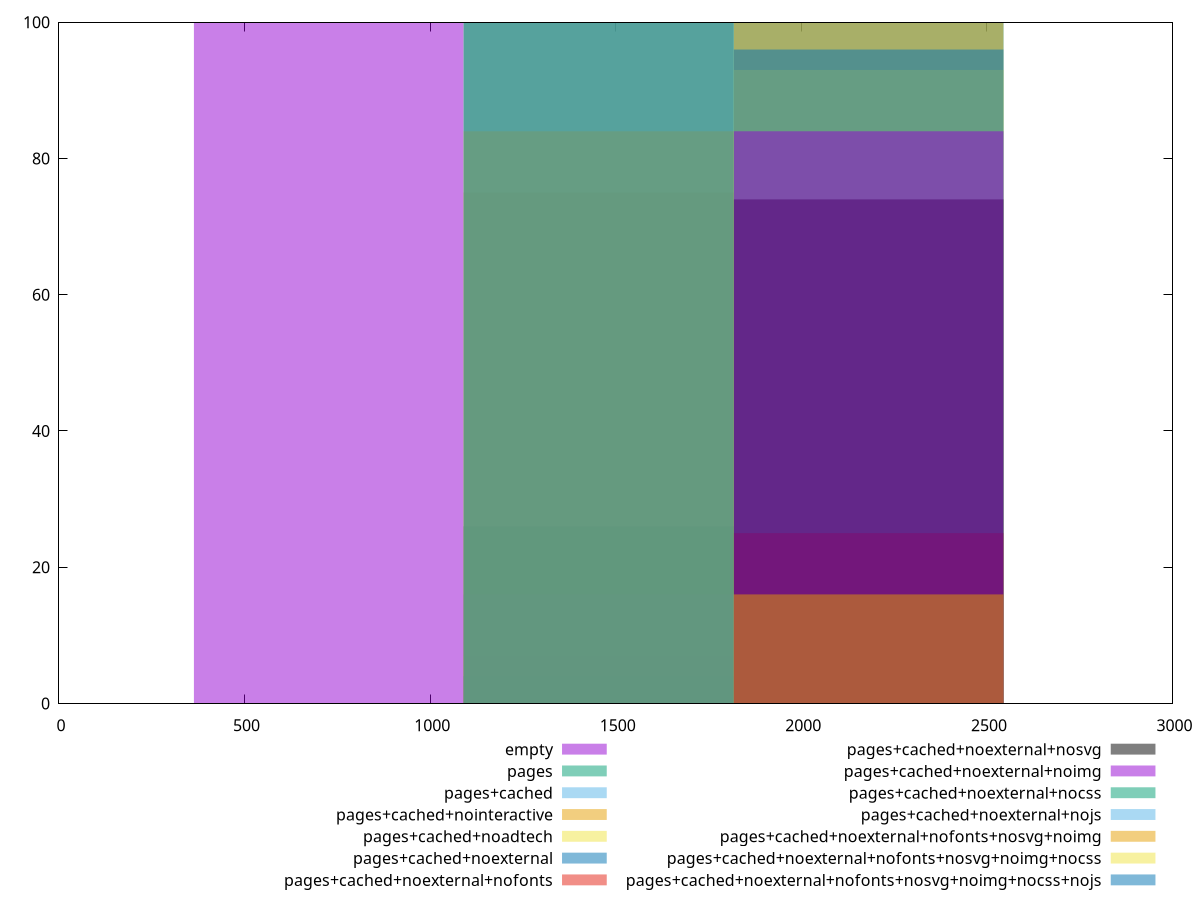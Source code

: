 reset
set terminal svg size 640, 620 enhanced background rgb 'white'
set output "reprap/first-contentful-paint/comparison/histogram/all_raw.svg"

$empty <<EOF
726.9869897720046 100
EOF

$pages <<EOF
2180.9609693160137 100
EOF

$pagesCached <<EOF
2180.9609693160137 100
EOF

$pagesCachedNointeractive <<EOF
2180.9609693160137 100
EOF

$pagesCachedNoadtech <<EOF
2180.9609693160137 93
1453.9739795440091 7
EOF

$pagesCachedNoexternal <<EOF
2180.9609693160137 96
1453.9739795440091 4
EOF

$pagesCachedNoexternalNofonts <<EOF
1453.9739795440091 75
2180.9609693160137 25
EOF

$pagesCachedNoexternalNosvg <<EOF
1453.9739795440091 26
2180.9609693160137 74
EOF

$pagesCachedNoexternalNoimg <<EOF
2180.9609693160137 84
1453.9739795440091 16
EOF

$pagesCachedNoexternalNocss <<EOF
1453.9739795440091 100
EOF

$pagesCachedNoexternalNojs <<EOF
1453.9739795440091 100
EOF

$pagesCachedNoexternalNofontsNosvgNoimg <<EOF
1453.9739795440091 84
2180.9609693160137 16
EOF

$pagesCachedNoexternalNofontsNosvgNoimgNocss <<EOF
1453.9739795440091 100
EOF

$pagesCachedNoexternalNofontsNosvgNoimgNocssNojs <<EOF
1453.9739795440091 100
EOF

set key outside below
set boxwidth 726.9869897720046
set yrange [0:100]
set style fill transparent solid 0.5 noborder

plot \
  $empty title "empty" with boxes, \
  $pages title "pages" with boxes, \
  $pagesCached title "pages+cached" with boxes, \
  $pagesCachedNointeractive title "pages+cached+nointeractive" with boxes, \
  $pagesCachedNoadtech title "pages+cached+noadtech" with boxes, \
  $pagesCachedNoexternal title "pages+cached+noexternal" with boxes, \
  $pagesCachedNoexternalNofonts title "pages+cached+noexternal+nofonts" with boxes, \
  $pagesCachedNoexternalNosvg title "pages+cached+noexternal+nosvg" with boxes, \
  $pagesCachedNoexternalNoimg title "pages+cached+noexternal+noimg" with boxes, \
  $pagesCachedNoexternalNocss title "pages+cached+noexternal+nocss" with boxes, \
  $pagesCachedNoexternalNojs title "pages+cached+noexternal+nojs" with boxes, \
  $pagesCachedNoexternalNofontsNosvgNoimg title "pages+cached+noexternal+nofonts+nosvg+noimg" with boxes, \
  $pagesCachedNoexternalNofontsNosvgNoimgNocss title "pages+cached+noexternal+nofonts+nosvg+noimg+nocss" with boxes, \
  $pagesCachedNoexternalNofontsNosvgNoimgNocssNojs title "pages+cached+noexternal+nofonts+nosvg+noimg+nocss+nojs" with boxes, \


reset